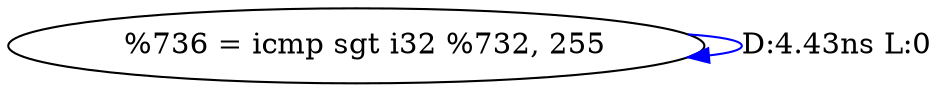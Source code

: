 digraph {
Node0x41900a0[label="  %736 = icmp sgt i32 %732, 255"];
Node0x41900a0 -> Node0x41900a0[label="D:4.43ns L:0",color=blue];
}
